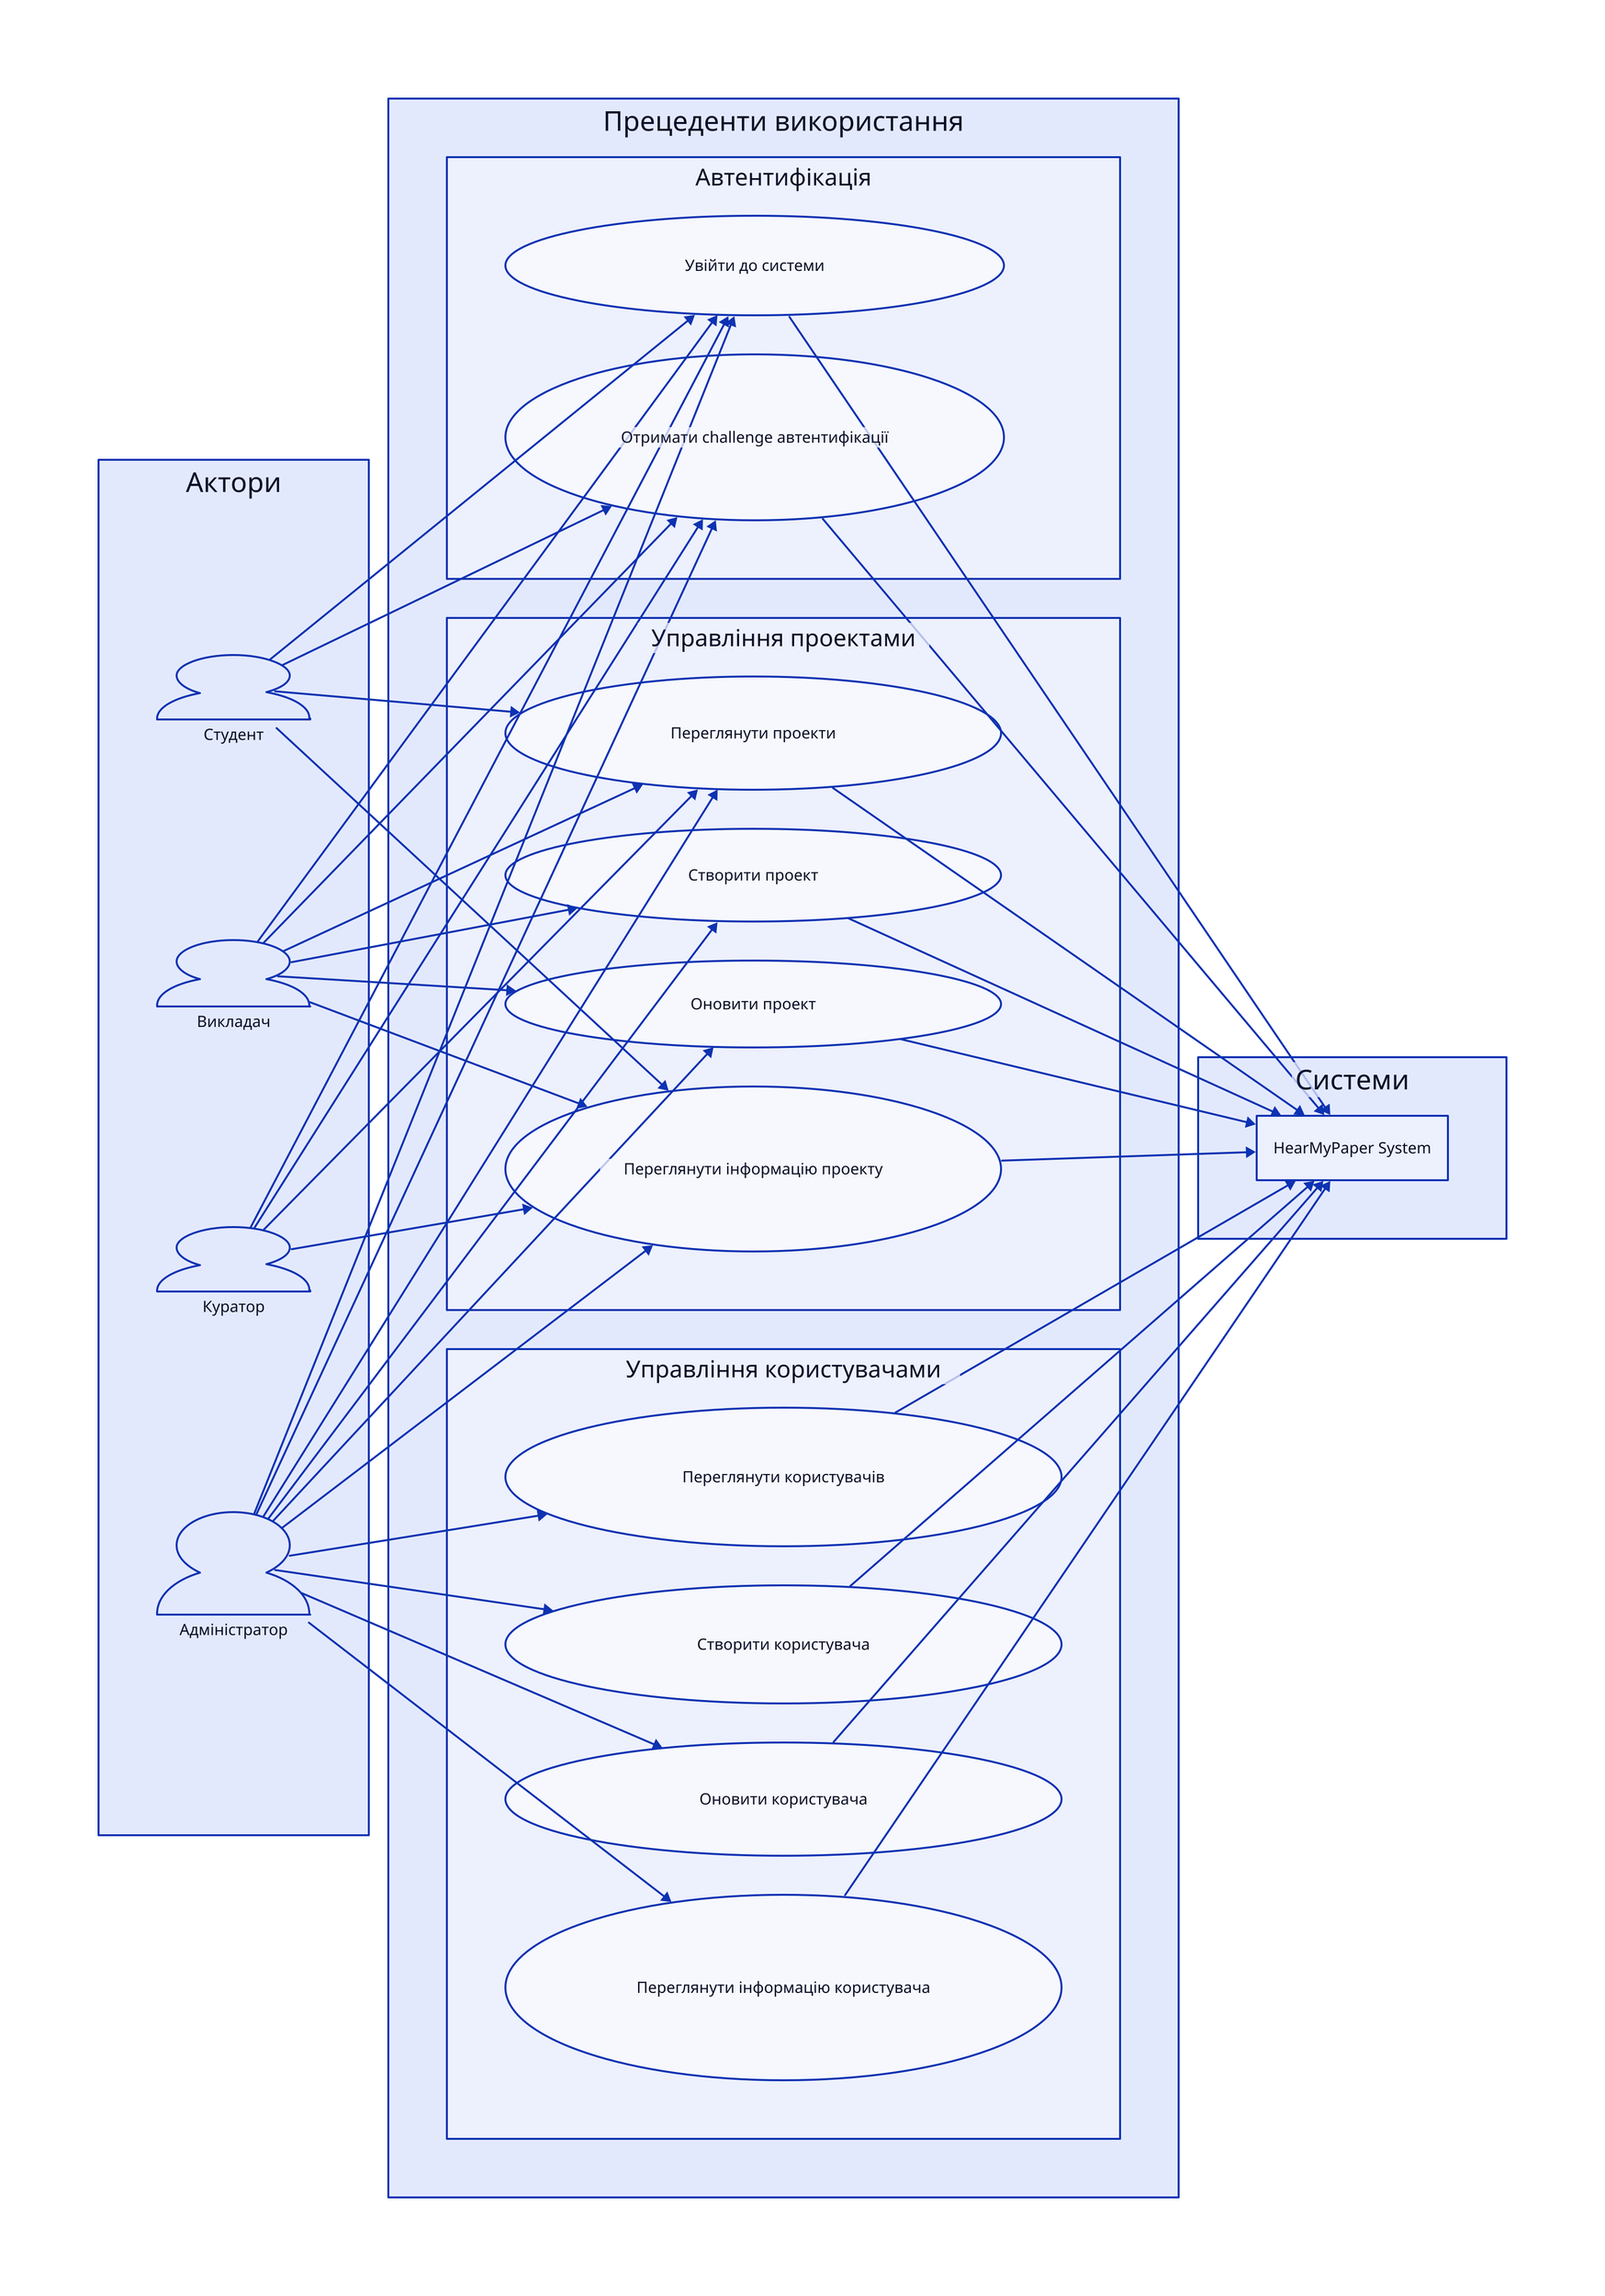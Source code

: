 grid-columns: 3

actors: Актори {
  grid-rows: 4
  vertical-gap: 200
  near: center-left

  student: Студент
  student.shape: person

  instructor: Викладач  
  instructor.shape: person

  curator: Куратор
  curator.shape: person

  admin: Адміністратор
  admin.shape: person
}

use_cases: Прецеденти використання {
  grid-rows: 5

  auth_cases: Автентифікація {
    grid-rows: 3

    login: Увійти до системи
    login.shape: oval

    challenge: Отримати challenge автентифікації
    challenge.shape: oval
  }

  project_management: Управління проектами {
    grid-rows: 5

    view_projects: Переглянути проекти
    view_projects.shape: oval

    create_project: Створити проект
    create_project.shape: oval

    update_project: Оновити проект
    update_project.shape: oval

    view_project_info: Переглянути інформацію проекту
    view_project_info.shape: oval
  }

  user_management: Управління користувачами {
    grid-rows: 4

    view_users: Переглянути користувачів
    view_users.shape: oval

    create_user: Створити користувача
    create_user.shape: oval

    update_user: Оновити користувача
    update_user.shape: oval

    view_user_info: Переглянути інформацію користувача
    view_user_info.shape: oval
  }

}

system: Системи {
  near: center-right
  grid-rows: 4
  hearmypaper: HearMyPaper System
  hearmypaper.shape: rectangle
}

actors.student -> use_cases.auth_cases.login
actors.student -> use_cases.auth_cases.challenge
actors.student -> use_cases.project_management.view_projects
actors.student -> use_cases.project_management.view_project_info

actors.curator -> use_cases.auth_cases.login
actors.curator -> use_cases.auth_cases.challenge
actors.curator -> use_cases.project_management.view_projects
actors.curator -> use_cases.project_management.view_project_info

actors.instructor -> use_cases.auth_cases.login
actors.instructor -> use_cases.auth_cases.challenge
actors.instructor -> use_cases.project_management.view_projects
actors.instructor -> use_cases.project_management.create_project
actors.instructor -> use_cases.project_management.update_project
actors.instructor -> use_cases.project_management.view_project_info

actors.admin -> use_cases.auth_cases.login
actors.admin -> use_cases.auth_cases.challenge
actors.admin -> use_cases.user_management.view_users
actors.admin -> use_cases.user_management.create_user
actors.admin -> use_cases.user_management.update_user
actors.admin -> use_cases.user_management.view_user_info
actors.admin -> use_cases.project_management.view_projects
actors.admin -> use_cases.project_management.create_project
actors.admin -> use_cases.project_management.update_project
actors.admin -> use_cases.project_management.view_project_info

use_cases.auth_cases.login -> system.hearmypaper
use_cases.auth_cases.challenge -> system.hearmypaper
use_cases.user_management.view_users -> system.hearmypaper
use_cases.user_management.create_user -> system.hearmypaper
use_cases.user_management.update_user -> system.hearmypaper
use_cases.user_management.view_user_info -> system.hearmypaper
use_cases.project_management.view_projects -> system.hearmypaper
use_cases.project_management.create_project -> system.hearmypaper
use_cases.project_management.update_project -> system.hearmypaper
use_cases.project_management.view_project_info -> system.hearmypaper
